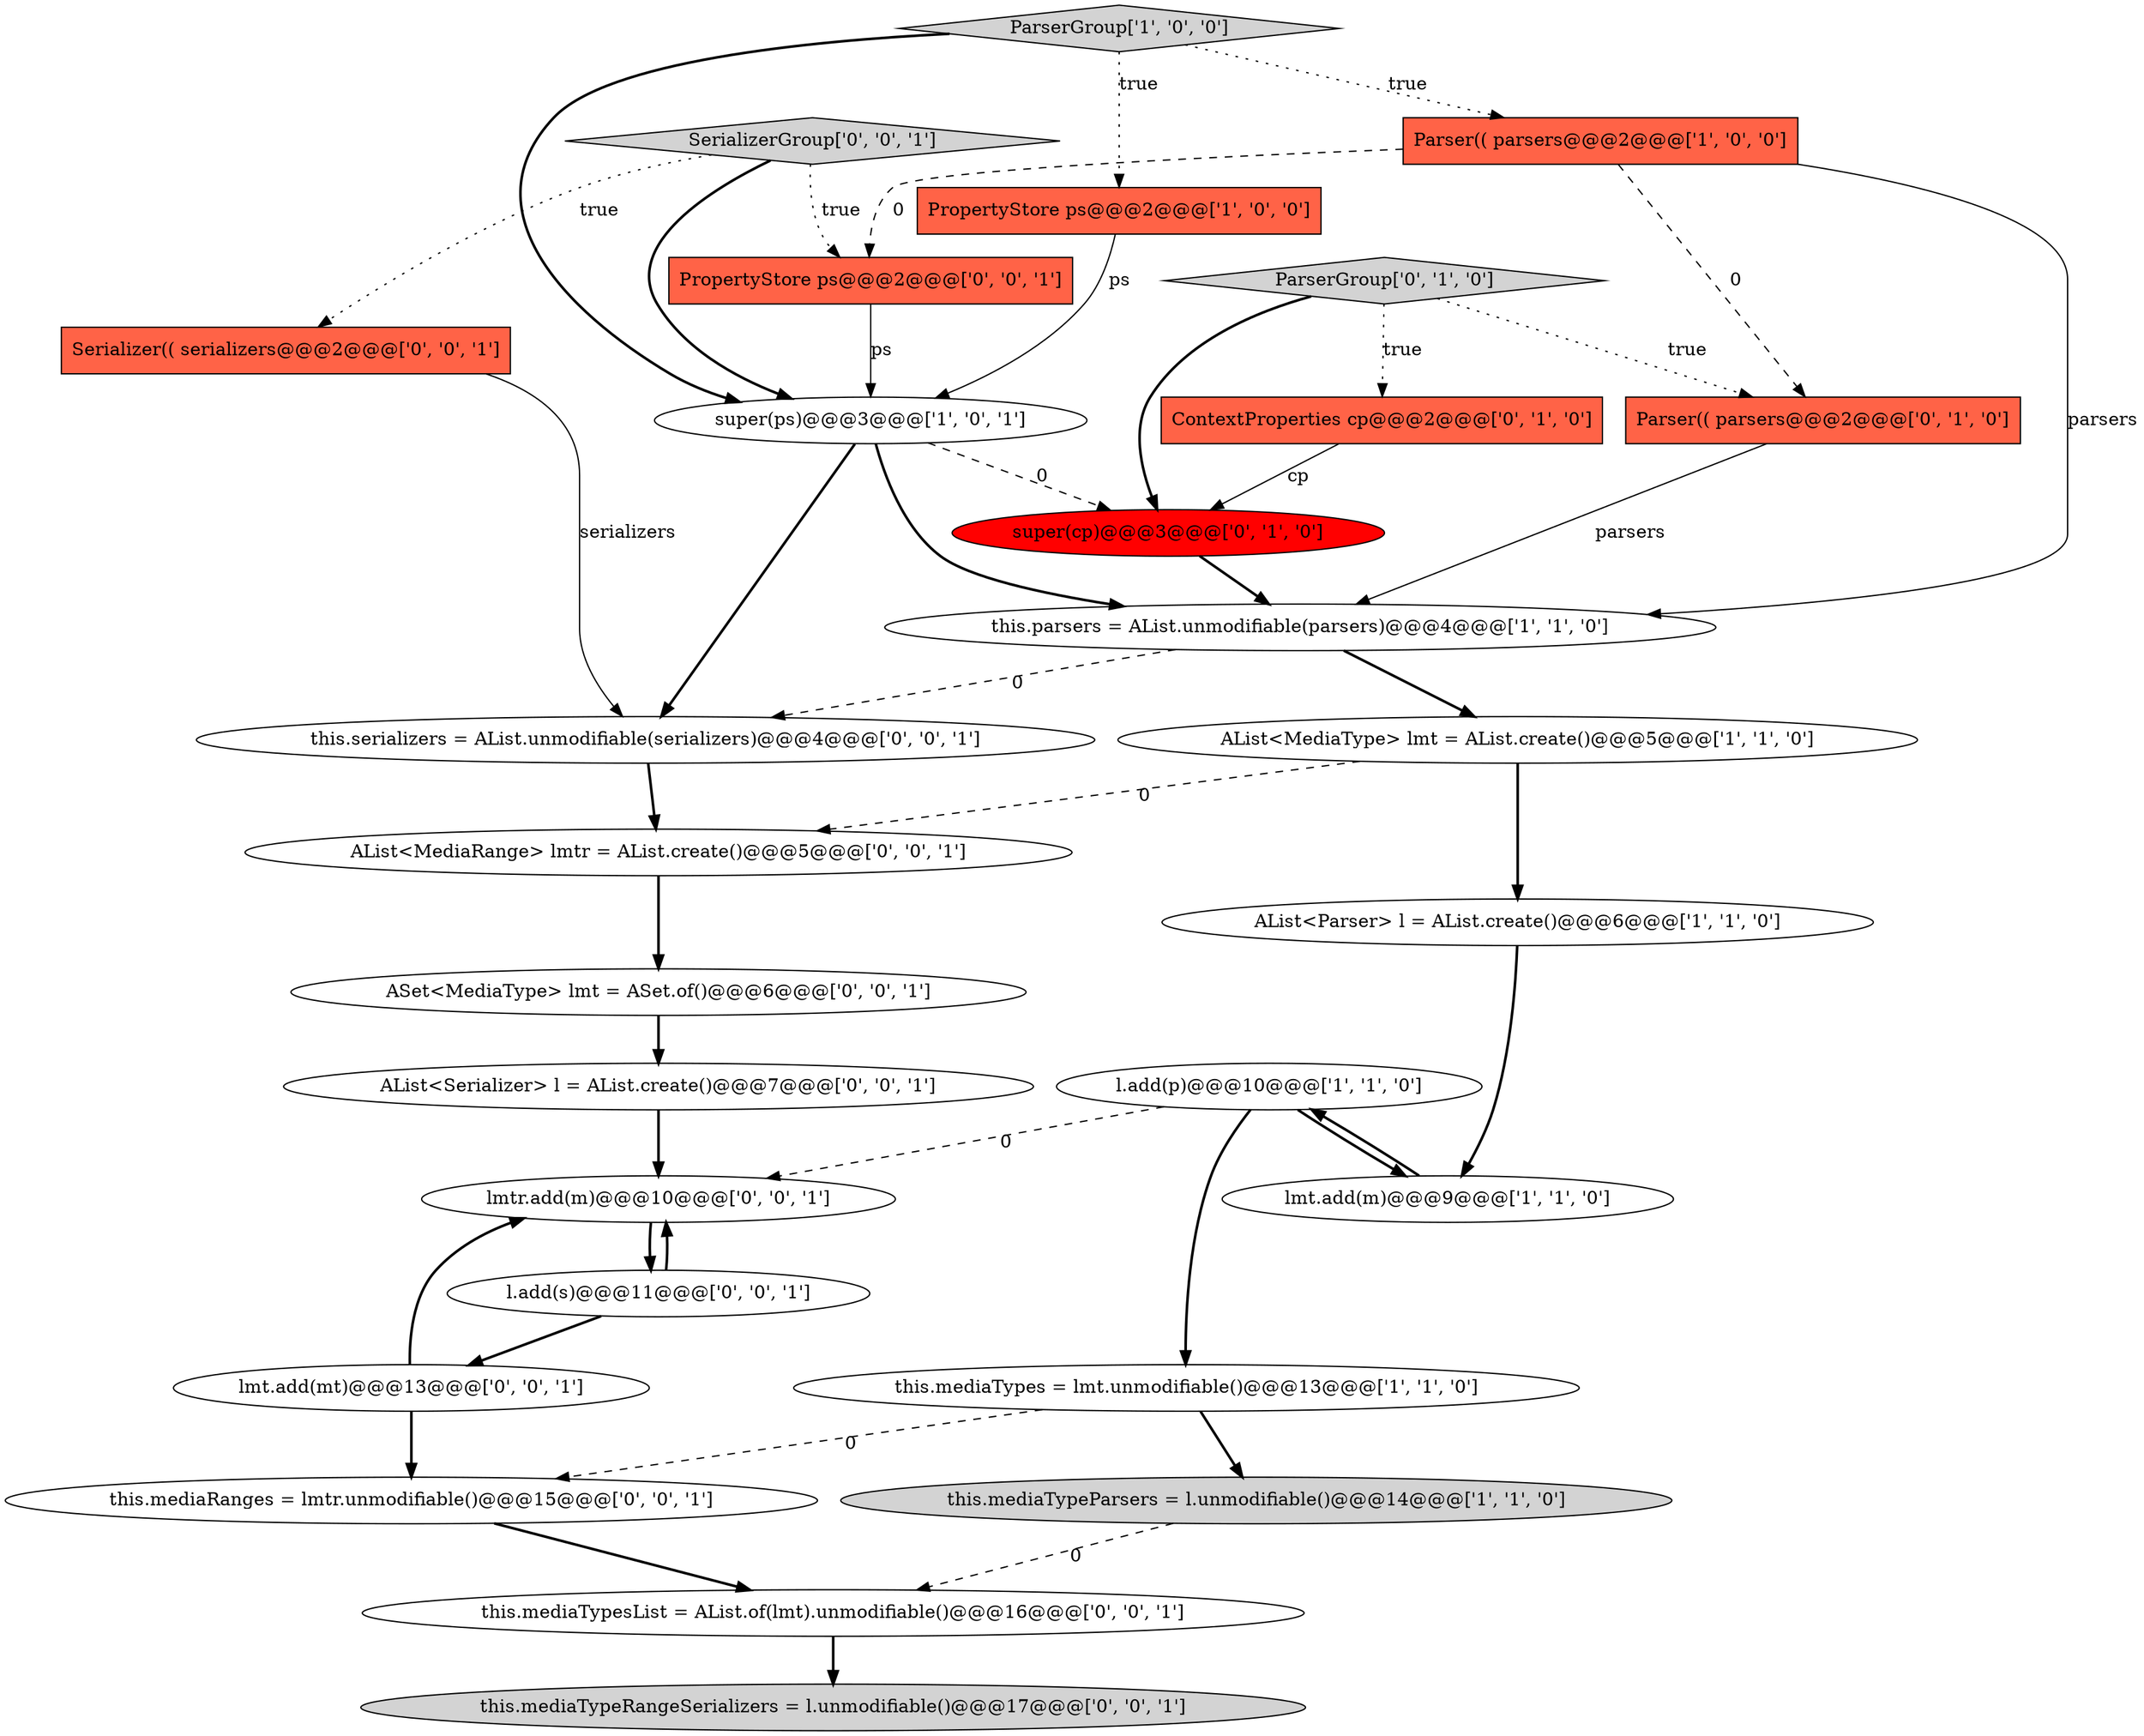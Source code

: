 digraph {
27 [style = filled, label = "this.serializers = AList.unmodifiable(serializers)@@@4@@@['0', '0', '1']", fillcolor = white, shape = ellipse image = "AAA0AAABBB3BBB"];
25 [style = filled, label = "Serializer(( serializers@@@2@@@['0', '0', '1']", fillcolor = tomato, shape = box image = "AAA0AAABBB3BBB"];
6 [style = filled, label = "AList<Parser> l = AList.create()@@@6@@@['1', '1', '0']", fillcolor = white, shape = ellipse image = "AAA0AAABBB1BBB"];
1 [style = filled, label = "this.mediaTypeParsers = l.unmodifiable()@@@14@@@['1', '1', '0']", fillcolor = lightgray, shape = ellipse image = "AAA0AAABBB1BBB"];
7 [style = filled, label = "Parser(( parsers@@@2@@@['1', '0', '0']", fillcolor = tomato, shape = box image = "AAA1AAABBB1BBB"];
16 [style = filled, label = "AList<MediaRange> lmtr = AList.create()@@@5@@@['0', '0', '1']", fillcolor = white, shape = ellipse image = "AAA0AAABBB3BBB"];
21 [style = filled, label = "this.mediaRanges = lmtr.unmodifiable()@@@15@@@['0', '0', '1']", fillcolor = white, shape = ellipse image = "AAA0AAABBB3BBB"];
14 [style = filled, label = "Parser(( parsers@@@2@@@['0', '1', '0']", fillcolor = tomato, shape = box image = "AAA1AAABBB2BBB"];
2 [style = filled, label = "this.parsers = AList.unmodifiable(parsers)@@@4@@@['1', '1', '0']", fillcolor = white, shape = ellipse image = "AAA0AAABBB1BBB"];
4 [style = filled, label = "lmt.add(m)@@@9@@@['1', '1', '0']", fillcolor = white, shape = ellipse image = "AAA0AAABBB1BBB"];
26 [style = filled, label = "PropertyStore ps@@@2@@@['0', '0', '1']", fillcolor = tomato, shape = box image = "AAA0AAABBB3BBB"];
3 [style = filled, label = "PropertyStore ps@@@2@@@['1', '0', '0']", fillcolor = tomato, shape = box image = "AAA0AAABBB1BBB"];
19 [style = filled, label = "this.mediaTypesList = AList.of(lmt).unmodifiable()@@@16@@@['0', '0', '1']", fillcolor = white, shape = ellipse image = "AAA0AAABBB3BBB"];
13 [style = filled, label = "ParserGroup['0', '1', '0']", fillcolor = lightgray, shape = diamond image = "AAA0AAABBB2BBB"];
8 [style = filled, label = "ParserGroup['1', '0', '0']", fillcolor = lightgray, shape = diamond image = "AAA0AAABBB1BBB"];
23 [style = filled, label = "SerializerGroup['0', '0', '1']", fillcolor = lightgray, shape = diamond image = "AAA0AAABBB3BBB"];
0 [style = filled, label = "this.mediaTypes = lmt.unmodifiable()@@@13@@@['1', '1', '0']", fillcolor = white, shape = ellipse image = "AAA0AAABBB1BBB"];
17 [style = filled, label = "lmtr.add(m)@@@10@@@['0', '0', '1']", fillcolor = white, shape = ellipse image = "AAA0AAABBB3BBB"];
22 [style = filled, label = "this.mediaTypeRangeSerializers = l.unmodifiable()@@@17@@@['0', '0', '1']", fillcolor = lightgray, shape = ellipse image = "AAA0AAABBB3BBB"];
5 [style = filled, label = "AList<MediaType> lmt = AList.create()@@@5@@@['1', '1', '0']", fillcolor = white, shape = ellipse image = "AAA0AAABBB1BBB"];
20 [style = filled, label = "AList<Serializer> l = AList.create()@@@7@@@['0', '0', '1']", fillcolor = white, shape = ellipse image = "AAA0AAABBB3BBB"];
10 [style = filled, label = "l.add(p)@@@10@@@['1', '1', '0']", fillcolor = white, shape = ellipse image = "AAA0AAABBB1BBB"];
11 [style = filled, label = "ContextProperties cp@@@2@@@['0', '1', '0']", fillcolor = tomato, shape = box image = "AAA0AAABBB2BBB"];
9 [style = filled, label = "super(ps)@@@3@@@['1', '0', '1']", fillcolor = white, shape = ellipse image = "AAA0AAABBB1BBB"];
24 [style = filled, label = "ASet<MediaType> lmt = ASet.of()@@@6@@@['0', '0', '1']", fillcolor = white, shape = ellipse image = "AAA0AAABBB3BBB"];
12 [style = filled, label = "super(cp)@@@3@@@['0', '1', '0']", fillcolor = red, shape = ellipse image = "AAA1AAABBB2BBB"];
15 [style = filled, label = "l.add(s)@@@11@@@['0', '0', '1']", fillcolor = white, shape = ellipse image = "AAA0AAABBB3BBB"];
18 [style = filled, label = "lmt.add(mt)@@@13@@@['0', '0', '1']", fillcolor = white, shape = ellipse image = "AAA0AAABBB3BBB"];
4->10 [style = bold, label=""];
20->17 [style = bold, label=""];
26->9 [style = solid, label="ps"];
21->19 [style = bold, label=""];
9->2 [style = bold, label=""];
7->14 [style = dashed, label="0"];
16->24 [style = bold, label=""];
11->12 [style = solid, label="cp"];
1->19 [style = dashed, label="0"];
2->27 [style = dashed, label="0"];
18->17 [style = bold, label=""];
8->7 [style = dotted, label="true"];
27->16 [style = bold, label=""];
15->18 [style = bold, label=""];
8->3 [style = dotted, label="true"];
24->20 [style = bold, label=""];
9->27 [style = bold, label=""];
5->16 [style = dashed, label="0"];
6->4 [style = bold, label=""];
12->2 [style = bold, label=""];
15->17 [style = bold, label=""];
23->26 [style = dotted, label="true"];
13->12 [style = bold, label=""];
5->6 [style = bold, label=""];
0->21 [style = dashed, label="0"];
0->1 [style = bold, label=""];
10->0 [style = bold, label=""];
8->9 [style = bold, label=""];
17->15 [style = bold, label=""];
10->4 [style = bold, label=""];
14->2 [style = solid, label="parsers"];
3->9 [style = solid, label="ps"];
10->17 [style = dashed, label="0"];
13->11 [style = dotted, label="true"];
9->12 [style = dashed, label="0"];
18->21 [style = bold, label=""];
7->26 [style = dashed, label="0"];
25->27 [style = solid, label="serializers"];
13->14 [style = dotted, label="true"];
7->2 [style = solid, label="parsers"];
19->22 [style = bold, label=""];
23->9 [style = bold, label=""];
23->25 [style = dotted, label="true"];
2->5 [style = bold, label=""];
}
